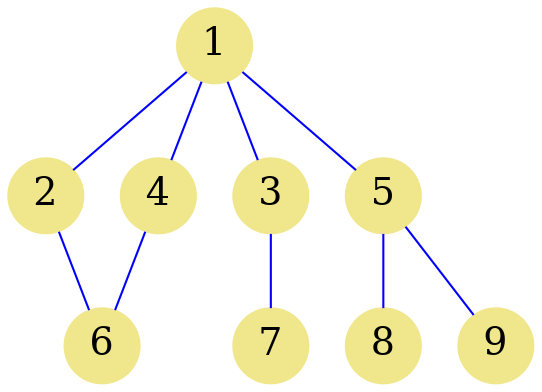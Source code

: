 graph "graph.dot" {

   size="6.0,7.0";

node [shape=circle,fixedsize=true,style=filled,
      color="khaki",fontcolor="black",fontsize=18];

   1  [label="1", pos="0.635165,0.371837"];
   2  [label="2", pos="0.772244,0.103298"];
   3  [label="3", pos="0.746953,0.702926"];
   4  [label="4", pos="0.914539,0.257016"];
   5  [label="5", pos="0.246665,0.339202"];
   6  [label="6", pos="1.000000,0.036644"];
   7  [label="7", pos="0.843329,0.963356"];
   8  [label="8", pos="0.026225,0.164762"];
   9  [label="9", pos="0.000000,0.472168"];

edge [color="blue"];

   1  --   2;
   1  --   3;
   1  --   4;
   1  --   5;
   2  --   6;
   3  --   7;
   4  --   6;
   5  --   8;
   5  --   9;

}
